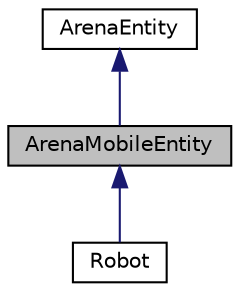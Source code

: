 digraph "ArenaMobileEntity"
{
  edge [fontname="Helvetica",fontsize="10",labelfontname="Helvetica",labelfontsize="10"];
  node [fontname="Helvetica",fontsize="10",shape=record];
  Node1 [label="ArenaMobileEntity",height=0.2,width=0.4,color="black", fillcolor="grey75", style="filled", fontcolor="black"];
  Node2 -> Node1 [dir="back",color="midnightblue",fontsize="10",style="solid",fontname="Helvetica"];
  Node2 [label="ArenaEntity",height=0.2,width=0.4,color="black", fillcolor="white", style="filled",URL="$classArenaEntity.html",tooltip="A base class from which all Arena entities inherit. "];
  Node1 -> Node3 [dir="back",color="midnightblue",fontsize="10",style="solid",fontname="Helvetica"];
  Node3 [label="Robot",height=0.2,width=0.4,color="black", fillcolor="white", style="filled",URL="$classRobot.html",tooltip="Class representing a robot within the arena. "];
}

